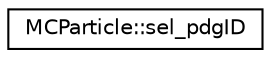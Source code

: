 digraph "Graphical Class Hierarchy"
{
 // LATEX_PDF_SIZE
  edge [fontname="Helvetica",fontsize="10",labelfontname="Helvetica",labelfontsize="10"];
  node [fontname="Helvetica",fontsize="10",shape=record];
  rankdir="LR";
  Node0 [label="MCParticle::sel_pdgID",height=0.2,width=0.4,color="black", fillcolor="white", style="filled",URL="$struct_m_c_particle_1_1sel__pdg_i_d.html",tooltip="select MCParticles with their PDG id"];
}
